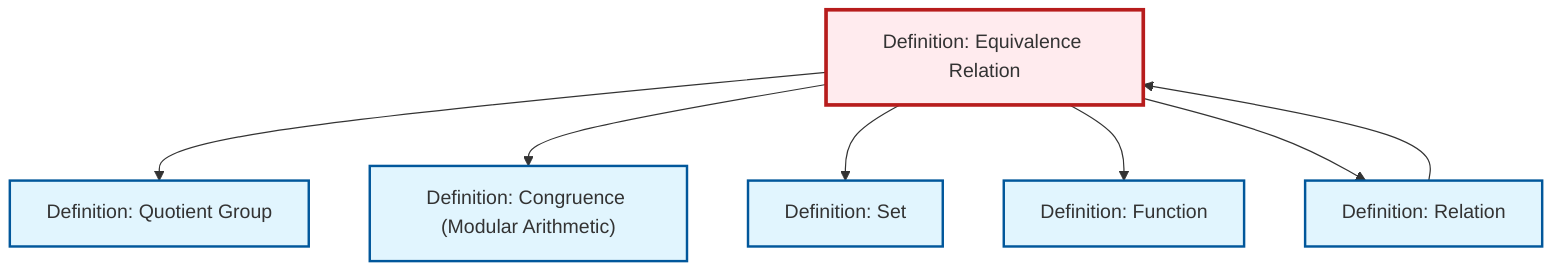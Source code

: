 graph TD
    classDef definition fill:#e1f5fe,stroke:#01579b,stroke-width:2px
    classDef theorem fill:#f3e5f5,stroke:#4a148c,stroke-width:2px
    classDef axiom fill:#fff3e0,stroke:#e65100,stroke-width:2px
    classDef example fill:#e8f5e9,stroke:#1b5e20,stroke-width:2px
    classDef current fill:#ffebee,stroke:#b71c1c,stroke-width:3px
    def-quotient-group["Definition: Quotient Group"]:::definition
    def-equivalence-relation["Definition: Equivalence Relation"]:::definition
    def-set["Definition: Set"]:::definition
    def-function["Definition: Function"]:::definition
    def-congruence["Definition: Congruence (Modular Arithmetic)"]:::definition
    def-relation["Definition: Relation"]:::definition
    def-relation --> def-equivalence-relation
    def-equivalence-relation --> def-quotient-group
    def-equivalence-relation --> def-congruence
    def-equivalence-relation --> def-set
    def-equivalence-relation --> def-function
    def-equivalence-relation --> def-relation
    class def-equivalence-relation current